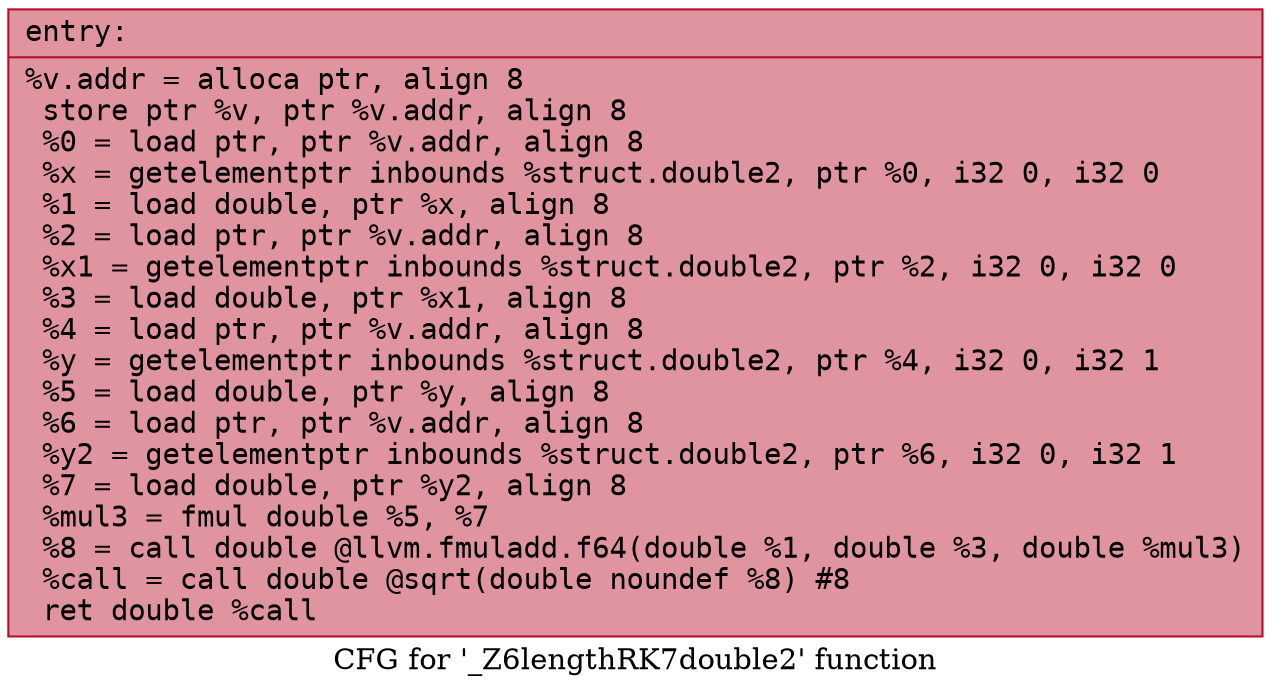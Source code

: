 digraph "CFG for '_Z6lengthRK7double2' function" {
	label="CFG for '_Z6lengthRK7double2' function";

	Node0x5561607d1dd0 [shape=record,color="#b70d28ff", style=filled, fillcolor="#b70d2870" fontname="Courier",label="{entry:\l|  %v.addr = alloca ptr, align 8\l  store ptr %v, ptr %v.addr, align 8\l  %0 = load ptr, ptr %v.addr, align 8\l  %x = getelementptr inbounds %struct.double2, ptr %0, i32 0, i32 0\l  %1 = load double, ptr %x, align 8\l  %2 = load ptr, ptr %v.addr, align 8\l  %x1 = getelementptr inbounds %struct.double2, ptr %2, i32 0, i32 0\l  %3 = load double, ptr %x1, align 8\l  %4 = load ptr, ptr %v.addr, align 8\l  %y = getelementptr inbounds %struct.double2, ptr %4, i32 0, i32 1\l  %5 = load double, ptr %y, align 8\l  %6 = load ptr, ptr %v.addr, align 8\l  %y2 = getelementptr inbounds %struct.double2, ptr %6, i32 0, i32 1\l  %7 = load double, ptr %y2, align 8\l  %mul3 = fmul double %5, %7\l  %8 = call double @llvm.fmuladd.f64(double %1, double %3, double %mul3)\l  %call = call double @sqrt(double noundef %8) #8\l  ret double %call\l}"];
}
